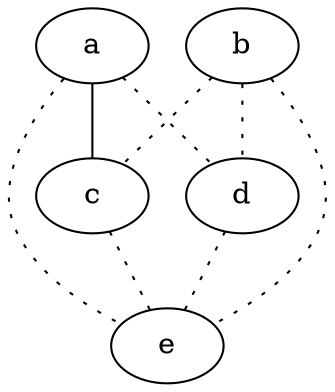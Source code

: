 graph {
a -- c;
a -- d [style=dotted];
a -- e [style=dotted];
b -- c [style=dotted];
b -- d [style=dotted];
b -- e [style=dotted];
c -- e [style=dotted];
d -- e [style=dotted];
}
